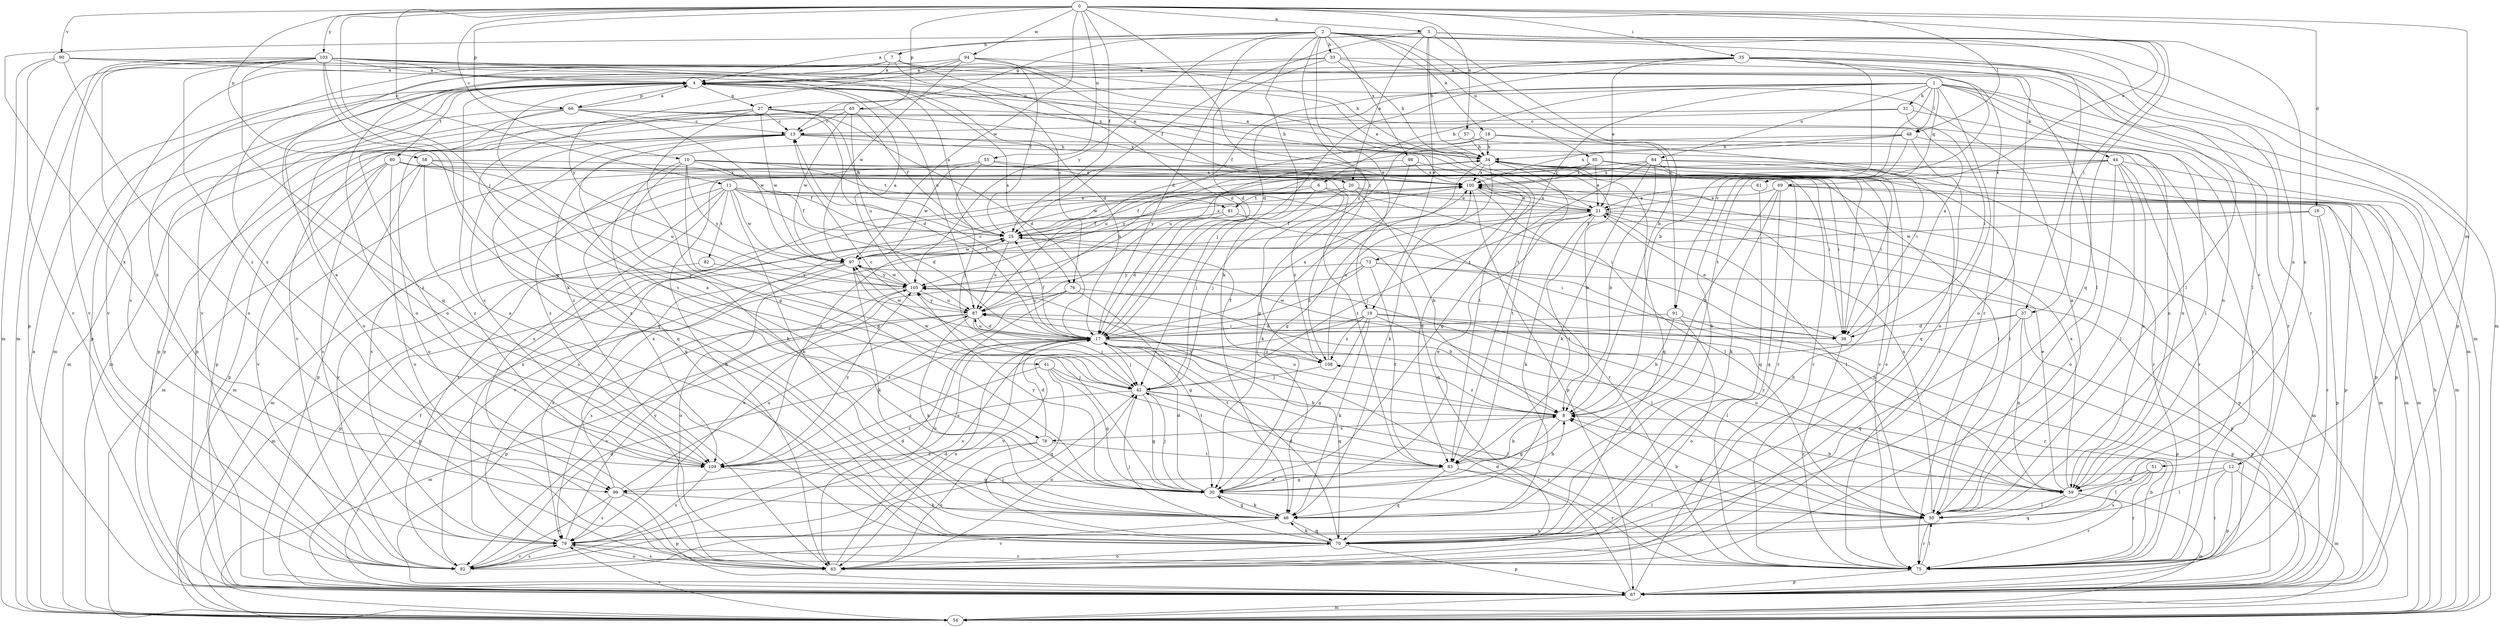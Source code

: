 strict digraph  {
0;
1;
2;
3;
4;
6;
7;
8;
10;
11;
12;
13;
16;
17;
18;
19;
20;
21;
25;
27;
30;
31;
33;
34;
35;
37;
38;
41;
42;
44;
46;
48;
50;
51;
54;
55;
57;
58;
59;
61;
63;
65;
66;
67;
69;
70;
73;
75;
76;
78;
79;
80;
81;
82;
83;
84;
85;
87;
90;
91;
92;
94;
97;
98;
99;
100;
103;
105;
108;
109;
0 -> 3  [label=a];
0 -> 10  [label=c];
0 -> 11  [label=c];
0 -> 16  [label=d];
0 -> 25  [label=f];
0 -> 35  [label=i];
0 -> 41  [label=j];
0 -> 48  [label=l];
0 -> 51  [label=m];
0 -> 55  [label=n];
0 -> 57  [label=n];
0 -> 58  [label=n];
0 -> 61  [label=o];
0 -> 65  [label=p];
0 -> 66  [label=p];
0 -> 90  [label=v];
0 -> 94  [label=w];
0 -> 97  [label=w];
0 -> 103  [label=y];
0 -> 108  [label=z];
1 -> 6  [label=b];
1 -> 12  [label=c];
1 -> 25  [label=f];
1 -> 31  [label=h];
1 -> 42  [label=j];
1 -> 44  [label=k];
1 -> 48  [label=l];
1 -> 54  [label=m];
1 -> 63  [label=o];
1 -> 69  [label=q];
1 -> 73  [label=r];
1 -> 75  [label=r];
1 -> 84  [label=u];
1 -> 91  [label=v];
2 -> 4  [label=a];
2 -> 17  [label=d];
2 -> 18  [label=e];
2 -> 19  [label=e];
2 -> 27  [label=g];
2 -> 33  [label=h];
2 -> 37  [label=i];
2 -> 46  [label=k];
2 -> 54  [label=m];
2 -> 59  [label=n];
2 -> 85  [label=u];
2 -> 91  [label=v];
2 -> 98  [label=x];
2 -> 99  [label=x];
2 -> 105  [label=y];
2 -> 108  [label=z];
3 -> 7  [label=b];
3 -> 8  [label=b];
3 -> 19  [label=e];
3 -> 20  [label=e];
3 -> 25  [label=f];
3 -> 34  [label=h];
3 -> 37  [label=i];
3 -> 59  [label=n];
3 -> 70  [label=q];
4 -> 27  [label=g];
4 -> 54  [label=m];
4 -> 63  [label=o];
4 -> 66  [label=p];
4 -> 67  [label=p];
4 -> 76  [label=s];
4 -> 80  [label=t];
6 -> 25  [label=f];
6 -> 42  [label=j];
6 -> 54  [label=m];
6 -> 81  [label=t];
6 -> 108  [label=z];
7 -> 4  [label=a];
7 -> 17  [label=d];
7 -> 20  [label=e];
7 -> 63  [label=o];
7 -> 76  [label=s];
7 -> 92  [label=v];
7 -> 99  [label=x];
8 -> 30  [label=g];
8 -> 78  [label=s];
8 -> 87  [label=u];
8 -> 105  [label=y];
8 -> 108  [label=z];
10 -> 20  [label=e];
10 -> 25  [label=f];
10 -> 30  [label=g];
10 -> 46  [label=k];
10 -> 50  [label=l];
10 -> 70  [label=q];
10 -> 81  [label=t];
10 -> 105  [label=y];
11 -> 17  [label=d];
11 -> 21  [label=e];
11 -> 25  [label=f];
11 -> 46  [label=k];
11 -> 50  [label=l];
11 -> 54  [label=m];
11 -> 75  [label=r];
11 -> 82  [label=t];
11 -> 92  [label=v];
11 -> 97  [label=w];
11 -> 99  [label=x];
12 -> 50  [label=l];
12 -> 54  [label=m];
12 -> 67  [label=p];
12 -> 75  [label=r];
12 -> 99  [label=x];
13 -> 34  [label=h];
13 -> 63  [label=o];
13 -> 67  [label=p];
13 -> 70  [label=q];
13 -> 75  [label=r];
13 -> 78  [label=s];
13 -> 83  [label=t];
16 -> 25  [label=f];
16 -> 67  [label=p];
16 -> 75  [label=r];
16 -> 97  [label=w];
17 -> 13  [label=c];
17 -> 25  [label=f];
17 -> 42  [label=j];
17 -> 50  [label=l];
17 -> 54  [label=m];
17 -> 63  [label=o];
17 -> 70  [label=q];
17 -> 83  [label=t];
17 -> 87  [label=u];
17 -> 97  [label=w];
17 -> 99  [label=x];
17 -> 100  [label=x];
17 -> 108  [label=z];
18 -> 30  [label=g];
18 -> 34  [label=h];
18 -> 38  [label=i];
18 -> 75  [label=r];
18 -> 87  [label=u];
19 -> 17  [label=d];
19 -> 30  [label=g];
19 -> 46  [label=k];
19 -> 50  [label=l];
19 -> 67  [label=p];
19 -> 75  [label=r];
19 -> 92  [label=v];
19 -> 108  [label=z];
20 -> 8  [label=b];
20 -> 21  [label=e];
20 -> 42  [label=j];
20 -> 54  [label=m];
20 -> 79  [label=s];
20 -> 109  [label=z];
21 -> 25  [label=f];
21 -> 42  [label=j];
21 -> 46  [label=k];
21 -> 50  [label=l];
21 -> 54  [label=m];
21 -> 67  [label=p];
21 -> 83  [label=t];
21 -> 92  [label=v];
21 -> 100  [label=x];
25 -> 4  [label=a];
25 -> 38  [label=i];
25 -> 87  [label=u];
25 -> 97  [label=w];
25 -> 100  [label=x];
27 -> 13  [label=c];
27 -> 17  [label=d];
27 -> 25  [label=f];
27 -> 30  [label=g];
27 -> 67  [label=p];
27 -> 70  [label=q];
27 -> 97  [label=w];
27 -> 100  [label=x];
30 -> 4  [label=a];
30 -> 8  [label=b];
30 -> 17  [label=d];
30 -> 21  [label=e];
30 -> 42  [label=j];
30 -> 46  [label=k];
30 -> 50  [label=l];
30 -> 105  [label=y];
31 -> 13  [label=c];
31 -> 38  [label=i];
31 -> 50  [label=l];
31 -> 92  [label=v];
33 -> 4  [label=a];
33 -> 17  [label=d];
33 -> 34  [label=h];
33 -> 50  [label=l];
33 -> 54  [label=m];
33 -> 63  [label=o];
34 -> 4  [label=a];
34 -> 8  [label=b];
34 -> 30  [label=g];
34 -> 38  [label=i];
34 -> 46  [label=k];
34 -> 70  [label=q];
34 -> 75  [label=r];
34 -> 83  [label=t];
34 -> 100  [label=x];
35 -> 4  [label=a];
35 -> 8  [label=b];
35 -> 13  [label=c];
35 -> 17  [label=d];
35 -> 21  [label=e];
35 -> 50  [label=l];
35 -> 63  [label=o];
35 -> 67  [label=p];
35 -> 75  [label=r];
35 -> 83  [label=t];
35 -> 92  [label=v];
37 -> 17  [label=d];
37 -> 59  [label=n];
37 -> 67  [label=p];
37 -> 70  [label=q];
37 -> 92  [label=v];
38 -> 4  [label=a];
38 -> 21  [label=e];
38 -> 75  [label=r];
38 -> 97  [label=w];
41 -> 30  [label=g];
41 -> 42  [label=j];
41 -> 70  [label=q];
41 -> 83  [label=t];
41 -> 109  [label=z];
42 -> 8  [label=b];
42 -> 13  [label=c];
42 -> 30  [label=g];
42 -> 50  [label=l];
42 -> 63  [label=o];
42 -> 75  [label=r];
42 -> 97  [label=w];
42 -> 109  [label=z];
44 -> 50  [label=l];
44 -> 59  [label=n];
44 -> 63  [label=o];
44 -> 67  [label=p];
44 -> 75  [label=r];
44 -> 97  [label=w];
44 -> 100  [label=x];
44 -> 105  [label=y];
46 -> 30  [label=g];
46 -> 70  [label=q];
46 -> 92  [label=v];
48 -> 34  [label=h];
48 -> 46  [label=k];
48 -> 59  [label=n];
48 -> 70  [label=q];
48 -> 87  [label=u];
48 -> 100  [label=x];
50 -> 4  [label=a];
50 -> 8  [label=b];
50 -> 75  [label=r];
50 -> 79  [label=s];
50 -> 100  [label=x];
51 -> 50  [label=l];
51 -> 59  [label=n];
51 -> 75  [label=r];
51 -> 79  [label=s];
54 -> 4  [label=a];
54 -> 34  [label=h];
54 -> 79  [label=s];
55 -> 42  [label=j];
55 -> 54  [label=m];
55 -> 75  [label=r];
55 -> 97  [label=w];
55 -> 100  [label=x];
57 -> 34  [label=h];
57 -> 59  [label=n];
57 -> 109  [label=z];
58 -> 42  [label=j];
58 -> 54  [label=m];
58 -> 67  [label=p];
58 -> 83  [label=t];
58 -> 100  [label=x];
58 -> 109  [label=z];
59 -> 8  [label=b];
59 -> 21  [label=e];
59 -> 50  [label=l];
59 -> 54  [label=m];
59 -> 70  [label=q];
59 -> 75  [label=r];
59 -> 87  [label=u];
59 -> 100  [label=x];
59 -> 105  [label=y];
61 -> 21  [label=e];
61 -> 70  [label=q];
63 -> 17  [label=d];
63 -> 34  [label=h];
65 -> 13  [label=c];
65 -> 25  [label=f];
65 -> 34  [label=h];
65 -> 54  [label=m];
65 -> 67  [label=p];
65 -> 87  [label=u];
65 -> 97  [label=w];
66 -> 4  [label=a];
66 -> 13  [label=c];
66 -> 17  [label=d];
66 -> 54  [label=m];
66 -> 59  [label=n];
66 -> 67  [label=p];
66 -> 97  [label=w];
66 -> 109  [label=z];
67 -> 17  [label=d];
67 -> 25  [label=f];
67 -> 34  [label=h];
67 -> 54  [label=m];
69 -> 8  [label=b];
69 -> 21  [label=e];
69 -> 46  [label=k];
69 -> 54  [label=m];
69 -> 67  [label=p];
69 -> 70  [label=q];
70 -> 4  [label=a];
70 -> 17  [label=d];
70 -> 42  [label=j];
70 -> 46  [label=k];
70 -> 63  [label=o];
70 -> 67  [label=p];
73 -> 17  [label=d];
73 -> 59  [label=n];
73 -> 67  [label=p];
73 -> 79  [label=s];
73 -> 83  [label=t];
73 -> 105  [label=y];
75 -> 8  [label=b];
75 -> 50  [label=l];
75 -> 67  [label=p];
75 -> 79  [label=s];
76 -> 8  [label=b];
76 -> 30  [label=g];
76 -> 63  [label=o];
76 -> 87  [label=u];
76 -> 109  [label=z];
78 -> 17  [label=d];
78 -> 63  [label=o];
78 -> 83  [label=t];
78 -> 109  [label=z];
79 -> 17  [label=d];
79 -> 63  [label=o];
79 -> 75  [label=r];
79 -> 92  [label=v];
79 -> 100  [label=x];
79 -> 105  [label=y];
80 -> 38  [label=i];
80 -> 63  [label=o];
80 -> 67  [label=p];
80 -> 75  [label=r];
80 -> 79  [label=s];
80 -> 87  [label=u];
80 -> 92  [label=v];
80 -> 100  [label=x];
81 -> 17  [label=d];
81 -> 25  [label=f];
81 -> 70  [label=q];
82 -> 54  [label=m];
82 -> 105  [label=y];
83 -> 8  [label=b];
83 -> 30  [label=g];
83 -> 59  [label=n];
83 -> 70  [label=q];
83 -> 75  [label=r];
84 -> 8  [label=b];
84 -> 30  [label=g];
84 -> 38  [label=i];
84 -> 46  [label=k];
84 -> 54  [label=m];
84 -> 63  [label=o];
84 -> 100  [label=x];
84 -> 105  [label=y];
85 -> 21  [label=e];
85 -> 50  [label=l];
85 -> 67  [label=p];
85 -> 75  [label=r];
85 -> 79  [label=s];
85 -> 100  [label=x];
85 -> 109  [label=z];
87 -> 17  [label=d];
87 -> 34  [label=h];
87 -> 38  [label=i];
87 -> 42  [label=j];
87 -> 46  [label=k];
87 -> 67  [label=p];
87 -> 92  [label=v];
87 -> 105  [label=y];
90 -> 4  [label=a];
90 -> 54  [label=m];
90 -> 63  [label=o];
90 -> 75  [label=r];
90 -> 92  [label=v];
90 -> 100  [label=x];
91 -> 8  [label=b];
91 -> 17  [label=d];
91 -> 63  [label=o];
91 -> 67  [label=p];
92 -> 17  [label=d];
92 -> 42  [label=j];
92 -> 79  [label=s];
92 -> 100  [label=x];
94 -> 4  [label=a];
94 -> 25  [label=f];
94 -> 34  [label=h];
94 -> 83  [label=t];
94 -> 97  [label=w];
94 -> 105  [label=y];
94 -> 109  [label=z];
97 -> 25  [label=f];
97 -> 46  [label=k];
97 -> 63  [label=o];
97 -> 67  [label=p];
97 -> 79  [label=s];
97 -> 105  [label=y];
98 -> 38  [label=i];
98 -> 46  [label=k];
98 -> 100  [label=x];
98 -> 109  [label=z];
99 -> 46  [label=k];
99 -> 67  [label=p];
99 -> 79  [label=s];
99 -> 87  [label=u];
99 -> 92  [label=v];
99 -> 100  [label=x];
100 -> 21  [label=e];
100 -> 38  [label=i];
100 -> 67  [label=p];
103 -> 4  [label=a];
103 -> 17  [label=d];
103 -> 21  [label=e];
103 -> 30  [label=g];
103 -> 46  [label=k];
103 -> 50  [label=l];
103 -> 54  [label=m];
103 -> 67  [label=p];
103 -> 70  [label=q];
103 -> 79  [label=s];
103 -> 83  [label=t];
103 -> 87  [label=u];
103 -> 92  [label=v];
103 -> 109  [label=z];
105 -> 4  [label=a];
105 -> 50  [label=l];
105 -> 67  [label=p];
105 -> 79  [label=s];
105 -> 87  [label=u];
105 -> 97  [label=w];
108 -> 25  [label=f];
108 -> 42  [label=j];
108 -> 100  [label=x];
109 -> 4  [label=a];
109 -> 13  [label=c];
109 -> 30  [label=g];
109 -> 79  [label=s];
109 -> 105  [label=y];
}
